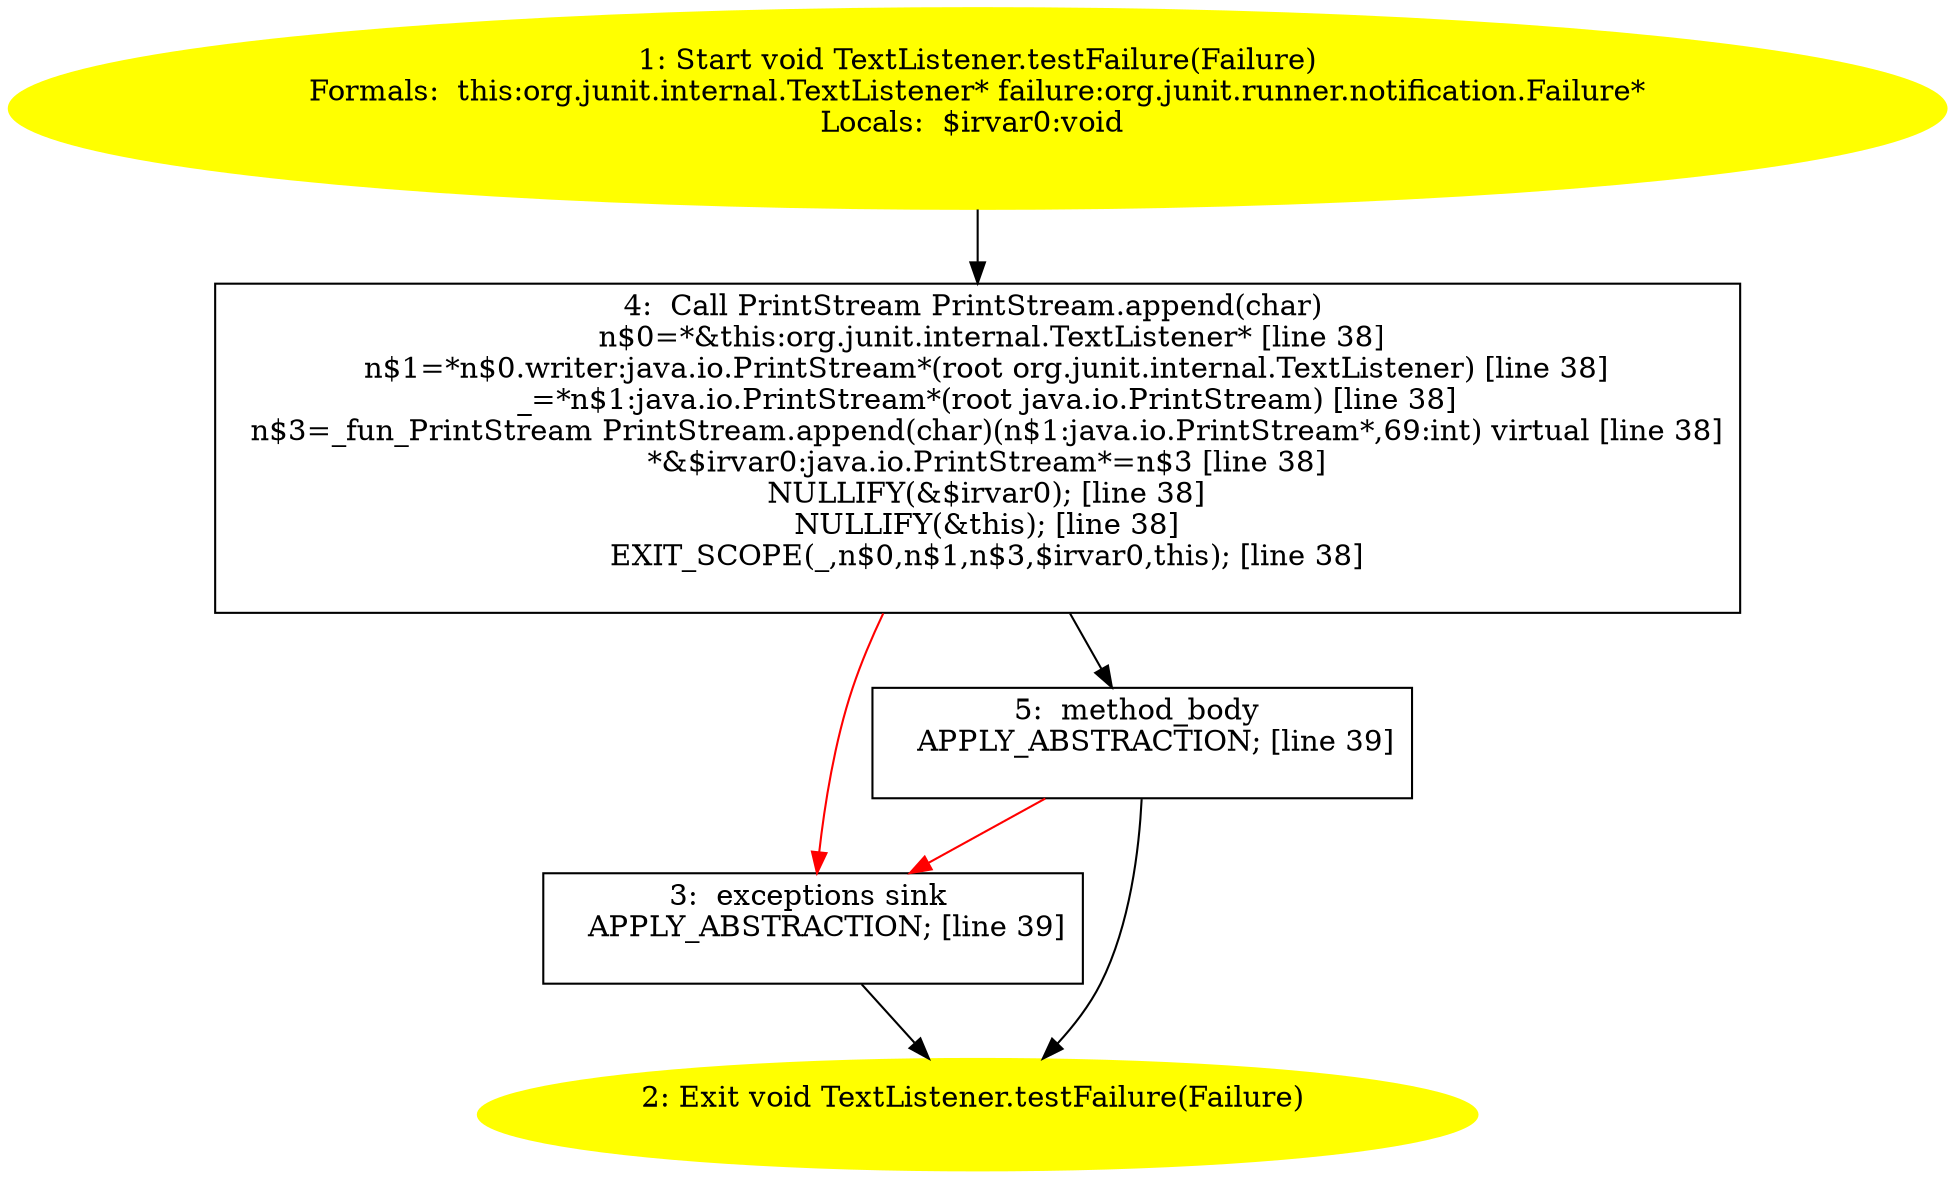 /* @generated */
digraph cfg {
"org.junit.internal.TextListener.testFailure(org.junit.runner.notification.Failure):void.8b0a13cd317043ecdef19e4d10befaba_1" [label="1: Start void TextListener.testFailure(Failure)\nFormals:  this:org.junit.internal.TextListener* failure:org.junit.runner.notification.Failure*\nLocals:  $irvar0:void \n  " color=yellow style=filled]
	

	 "org.junit.internal.TextListener.testFailure(org.junit.runner.notification.Failure):void.8b0a13cd317043ecdef19e4d10befaba_1" -> "org.junit.internal.TextListener.testFailure(org.junit.runner.notification.Failure):void.8b0a13cd317043ecdef19e4d10befaba_4" ;
"org.junit.internal.TextListener.testFailure(org.junit.runner.notification.Failure):void.8b0a13cd317043ecdef19e4d10befaba_2" [label="2: Exit void TextListener.testFailure(Failure) \n  " color=yellow style=filled]
	

"org.junit.internal.TextListener.testFailure(org.junit.runner.notification.Failure):void.8b0a13cd317043ecdef19e4d10befaba_3" [label="3:  exceptions sink \n   APPLY_ABSTRACTION; [line 39]\n " shape="box"]
	

	 "org.junit.internal.TextListener.testFailure(org.junit.runner.notification.Failure):void.8b0a13cd317043ecdef19e4d10befaba_3" -> "org.junit.internal.TextListener.testFailure(org.junit.runner.notification.Failure):void.8b0a13cd317043ecdef19e4d10befaba_2" ;
"org.junit.internal.TextListener.testFailure(org.junit.runner.notification.Failure):void.8b0a13cd317043ecdef19e4d10befaba_4" [label="4:  Call PrintStream PrintStream.append(char) \n   n$0=*&this:org.junit.internal.TextListener* [line 38]\n  n$1=*n$0.writer:java.io.PrintStream*(root org.junit.internal.TextListener) [line 38]\n  _=*n$1:java.io.PrintStream*(root java.io.PrintStream) [line 38]\n  n$3=_fun_PrintStream PrintStream.append(char)(n$1:java.io.PrintStream*,69:int) virtual [line 38]\n  *&$irvar0:java.io.PrintStream*=n$3 [line 38]\n  NULLIFY(&$irvar0); [line 38]\n  NULLIFY(&this); [line 38]\n  EXIT_SCOPE(_,n$0,n$1,n$3,$irvar0,this); [line 38]\n " shape="box"]
	

	 "org.junit.internal.TextListener.testFailure(org.junit.runner.notification.Failure):void.8b0a13cd317043ecdef19e4d10befaba_4" -> "org.junit.internal.TextListener.testFailure(org.junit.runner.notification.Failure):void.8b0a13cd317043ecdef19e4d10befaba_5" ;
	 "org.junit.internal.TextListener.testFailure(org.junit.runner.notification.Failure):void.8b0a13cd317043ecdef19e4d10befaba_4" -> "org.junit.internal.TextListener.testFailure(org.junit.runner.notification.Failure):void.8b0a13cd317043ecdef19e4d10befaba_3" [color="red" ];
"org.junit.internal.TextListener.testFailure(org.junit.runner.notification.Failure):void.8b0a13cd317043ecdef19e4d10befaba_5" [label="5:  method_body \n   APPLY_ABSTRACTION; [line 39]\n " shape="box"]
	

	 "org.junit.internal.TextListener.testFailure(org.junit.runner.notification.Failure):void.8b0a13cd317043ecdef19e4d10befaba_5" -> "org.junit.internal.TextListener.testFailure(org.junit.runner.notification.Failure):void.8b0a13cd317043ecdef19e4d10befaba_2" ;
	 "org.junit.internal.TextListener.testFailure(org.junit.runner.notification.Failure):void.8b0a13cd317043ecdef19e4d10befaba_5" -> "org.junit.internal.TextListener.testFailure(org.junit.runner.notification.Failure):void.8b0a13cd317043ecdef19e4d10befaba_3" [color="red" ];
}
